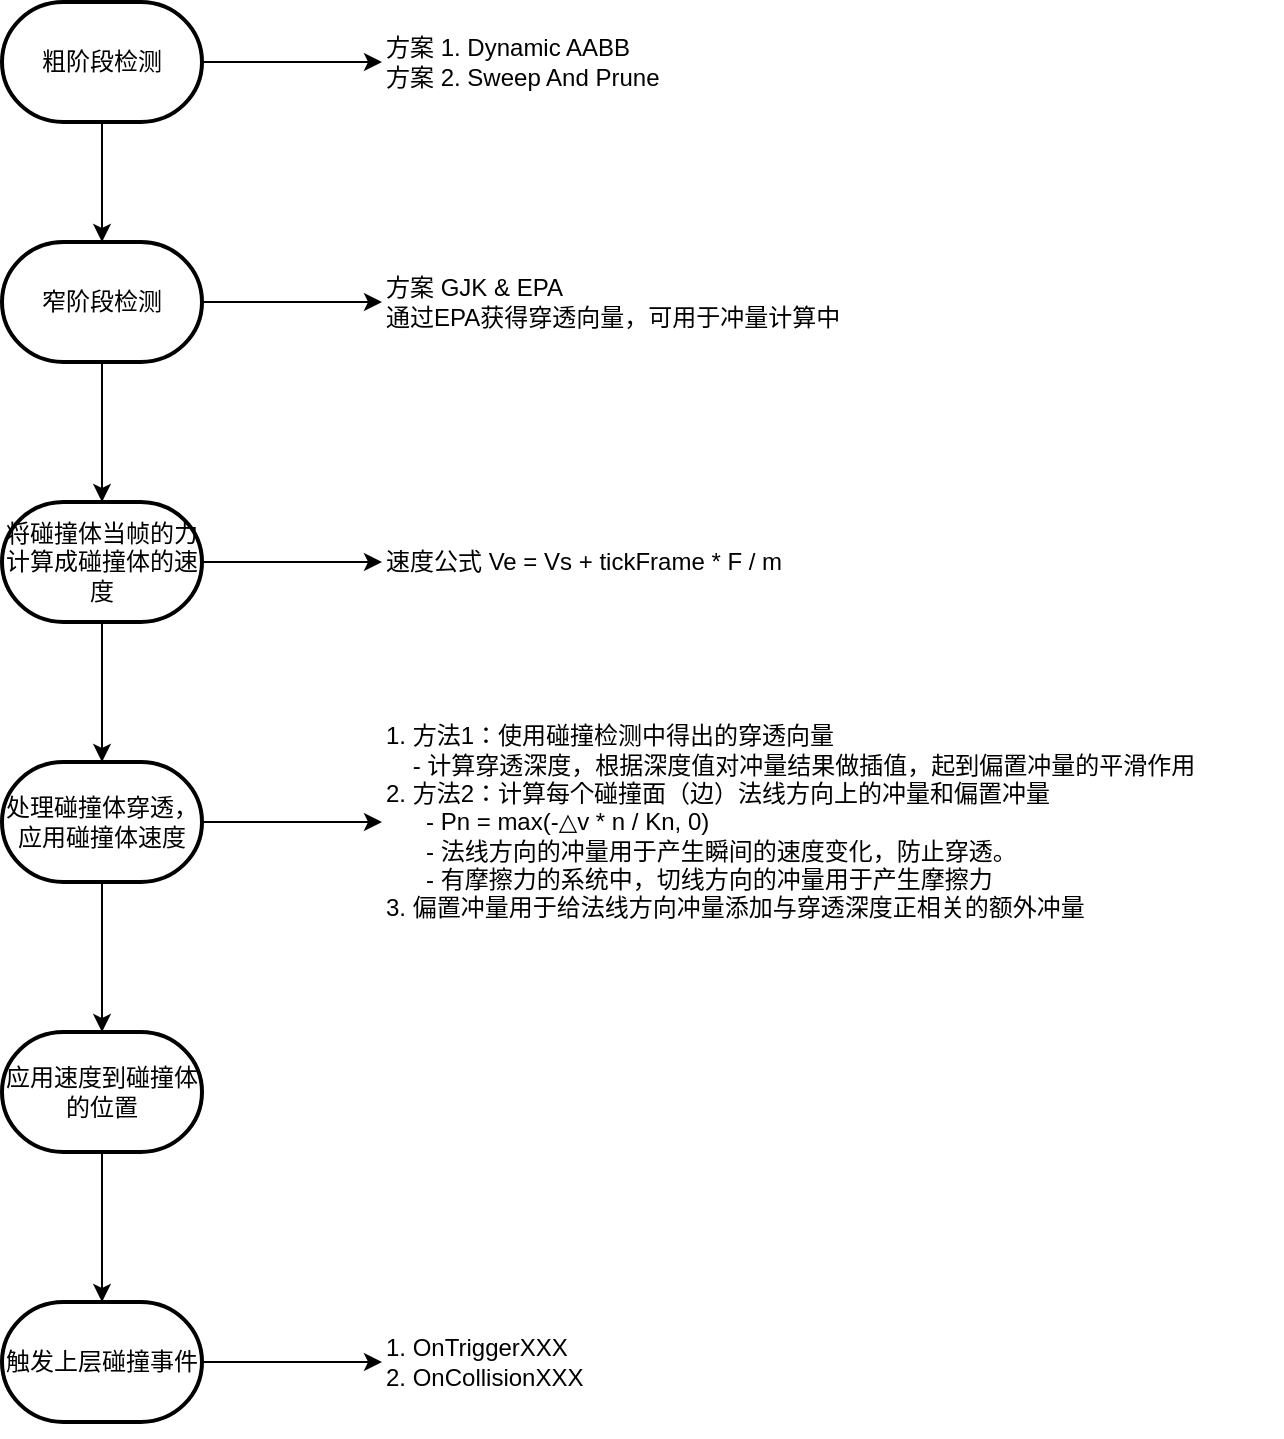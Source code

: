 <mxfile version="16.4.2" type="github">
  <diagram id="C5RBs43oDa-KdzZeNtuy" name="Page-1">
    <mxGraphModel dx="860" dy="569" grid="1" gridSize="10" guides="1" tooltips="1" connect="1" arrows="1" fold="1" page="1" pageScale="1" pageWidth="827" pageHeight="1169" math="0" shadow="0">
      <root>
        <mxCell id="WIyWlLk6GJQsqaUBKTNV-0" />
        <mxCell id="WIyWlLk6GJQsqaUBKTNV-1" parent="WIyWlLk6GJQsqaUBKTNV-0" />
        <mxCell id="nt3BhIiPRu7kgH60z5Zs-1" style="edgeStyle=orthogonalEdgeStyle;rounded=0;orthogonalLoop=1;jettySize=auto;html=1;exitX=1;exitY=0.5;exitDx=0;exitDy=0;exitPerimeter=0;" edge="1" parent="WIyWlLk6GJQsqaUBKTNV-1" source="nt3BhIiPRu7kgH60z5Zs-0" target="nt3BhIiPRu7kgH60z5Zs-2">
          <mxGeometry relative="1" as="geometry">
            <mxPoint x="280" y="100" as="targetPoint" />
          </mxGeometry>
        </mxCell>
        <mxCell id="nt3BhIiPRu7kgH60z5Zs-4" style="edgeStyle=orthogonalEdgeStyle;rounded=0;orthogonalLoop=1;jettySize=auto;html=1;exitX=0.5;exitY=1;exitDx=0;exitDy=0;exitPerimeter=0;entryX=0.5;entryY=0;entryDx=0;entryDy=0;entryPerimeter=0;" edge="1" parent="WIyWlLk6GJQsqaUBKTNV-1" source="nt3BhIiPRu7kgH60z5Zs-0" target="nt3BhIiPRu7kgH60z5Zs-3">
          <mxGeometry relative="1" as="geometry" />
        </mxCell>
        <mxCell id="nt3BhIiPRu7kgH60z5Zs-0" value="粗阶段检测" style="strokeWidth=2;html=1;shape=mxgraph.flowchart.terminator;whiteSpace=wrap;" vertex="1" parent="WIyWlLk6GJQsqaUBKTNV-1">
          <mxGeometry x="60" y="70" width="100" height="60" as="geometry" />
        </mxCell>
        <mxCell id="nt3BhIiPRu7kgH60z5Zs-2" value="方案 1. Dynamic AABB&lt;br&gt;&lt;div&gt;&lt;span&gt;方案 2. Sweep And Prune&lt;/span&gt;&lt;/div&gt;" style="text;html=1;strokeColor=none;fillColor=none;align=left;verticalAlign=middle;whiteSpace=wrap;rounded=0;" vertex="1" parent="WIyWlLk6GJQsqaUBKTNV-1">
          <mxGeometry x="250" y="85" width="150" height="30" as="geometry" />
        </mxCell>
        <mxCell id="nt3BhIiPRu7kgH60z5Zs-5" style="edgeStyle=orthogonalEdgeStyle;rounded=0;orthogonalLoop=1;jettySize=auto;html=1;exitX=1;exitY=0.5;exitDx=0;exitDy=0;exitPerimeter=0;" edge="1" parent="WIyWlLk6GJQsqaUBKTNV-1" source="nt3BhIiPRu7kgH60z5Zs-3" target="nt3BhIiPRu7kgH60z5Zs-6">
          <mxGeometry relative="1" as="geometry">
            <mxPoint x="250" y="220" as="targetPoint" />
          </mxGeometry>
        </mxCell>
        <mxCell id="nt3BhIiPRu7kgH60z5Zs-11" style="edgeStyle=orthogonalEdgeStyle;rounded=0;orthogonalLoop=1;jettySize=auto;html=1;exitX=0.5;exitY=1;exitDx=0;exitDy=0;exitPerimeter=0;entryX=0.5;entryY=0;entryDx=0;entryDy=0;entryPerimeter=0;" edge="1" parent="WIyWlLk6GJQsqaUBKTNV-1" source="nt3BhIiPRu7kgH60z5Zs-3" target="nt3BhIiPRu7kgH60z5Zs-7">
          <mxGeometry relative="1" as="geometry" />
        </mxCell>
        <mxCell id="nt3BhIiPRu7kgH60z5Zs-3" value="窄阶段检测" style="strokeWidth=2;html=1;shape=mxgraph.flowchart.terminator;whiteSpace=wrap;" vertex="1" parent="WIyWlLk6GJQsqaUBKTNV-1">
          <mxGeometry x="60" y="190" width="100" height="60" as="geometry" />
        </mxCell>
        <mxCell id="nt3BhIiPRu7kgH60z5Zs-6" value="方案 GJK &amp;amp; EPA&lt;br&gt;通过EPA获得穿透向量，可用于冲量计算中" style="text;html=1;strokeColor=none;fillColor=none;align=left;verticalAlign=middle;whiteSpace=wrap;rounded=0;" vertex="1" parent="WIyWlLk6GJQsqaUBKTNV-1">
          <mxGeometry x="250" y="205" width="270" height="30" as="geometry" />
        </mxCell>
        <mxCell id="nt3BhIiPRu7kgH60z5Zs-9" style="edgeStyle=orthogonalEdgeStyle;rounded=0;orthogonalLoop=1;jettySize=auto;html=1;exitX=1;exitY=0.5;exitDx=0;exitDy=0;exitPerimeter=0;" edge="1" parent="WIyWlLk6GJQsqaUBKTNV-1" source="nt3BhIiPRu7kgH60z5Zs-7" target="nt3BhIiPRu7kgH60z5Zs-10">
          <mxGeometry relative="1" as="geometry">
            <mxPoint x="250" y="350" as="targetPoint" />
          </mxGeometry>
        </mxCell>
        <mxCell id="nt3BhIiPRu7kgH60z5Zs-14" style="edgeStyle=orthogonalEdgeStyle;rounded=0;orthogonalLoop=1;jettySize=auto;html=1;exitX=0.5;exitY=1;exitDx=0;exitDy=0;exitPerimeter=0;entryX=0.5;entryY=0;entryDx=0;entryDy=0;entryPerimeter=0;" edge="1" parent="WIyWlLk6GJQsqaUBKTNV-1" source="nt3BhIiPRu7kgH60z5Zs-7" target="nt3BhIiPRu7kgH60z5Zs-8">
          <mxGeometry relative="1" as="geometry" />
        </mxCell>
        <mxCell id="nt3BhIiPRu7kgH60z5Zs-7" value="将碰撞体当帧的力计算成碰撞体的速度" style="strokeWidth=2;html=1;shape=mxgraph.flowchart.terminator;whiteSpace=wrap;" vertex="1" parent="WIyWlLk6GJQsqaUBKTNV-1">
          <mxGeometry x="60" y="320" width="100" height="60" as="geometry" />
        </mxCell>
        <mxCell id="nt3BhIiPRu7kgH60z5Zs-12" style="edgeStyle=orthogonalEdgeStyle;rounded=0;orthogonalLoop=1;jettySize=auto;html=1;exitX=1;exitY=0.5;exitDx=0;exitDy=0;exitPerimeter=0;" edge="1" parent="WIyWlLk6GJQsqaUBKTNV-1" source="nt3BhIiPRu7kgH60z5Zs-8" target="nt3BhIiPRu7kgH60z5Zs-13">
          <mxGeometry relative="1" as="geometry">
            <mxPoint x="250" y="480" as="targetPoint" />
          </mxGeometry>
        </mxCell>
        <mxCell id="nt3BhIiPRu7kgH60z5Zs-16" style="edgeStyle=orthogonalEdgeStyle;rounded=0;orthogonalLoop=1;jettySize=auto;html=1;exitX=0.5;exitY=1;exitDx=0;exitDy=0;exitPerimeter=0;entryX=0.5;entryY=0;entryDx=0;entryDy=0;entryPerimeter=0;" edge="1" parent="WIyWlLk6GJQsqaUBKTNV-1" source="nt3BhIiPRu7kgH60z5Zs-8" target="nt3BhIiPRu7kgH60z5Zs-15">
          <mxGeometry relative="1" as="geometry" />
        </mxCell>
        <mxCell id="nt3BhIiPRu7kgH60z5Zs-8" value="处理碰撞体穿透，应用碰撞体速度" style="strokeWidth=2;html=1;shape=mxgraph.flowchart.terminator;whiteSpace=wrap;" vertex="1" parent="WIyWlLk6GJQsqaUBKTNV-1">
          <mxGeometry x="60" y="450" width="100" height="60" as="geometry" />
        </mxCell>
        <mxCell id="nt3BhIiPRu7kgH60z5Zs-10" value="速度公式 Ve = Vs + tickFrame * F / m" style="text;html=1;strokeColor=none;fillColor=none;align=left;verticalAlign=middle;whiteSpace=wrap;rounded=0;" vertex="1" parent="WIyWlLk6GJQsqaUBKTNV-1">
          <mxGeometry x="250" y="335" width="230" height="30" as="geometry" />
        </mxCell>
        <mxCell id="nt3BhIiPRu7kgH60z5Zs-13" value="&lt;div&gt;1. 方法1：使用碰撞检测中得出的穿透向量&lt;/div&gt;&lt;div&gt;&amp;nbsp; &amp;nbsp; - 计算穿透深度，根据深度值对冲量结果做插值，起到偏置冲量的平滑作用&lt;/div&gt;&lt;div&gt;2. 方法2：计算每个碰撞面（边）法线方向上的冲量和偏置冲量&lt;/div&gt;&lt;div&gt;&amp;nbsp; &amp;nbsp; &amp;nbsp; - Pn = max(-△v * n / Kn, 0)&lt;/div&gt;&lt;div&gt;&amp;nbsp; &amp;nbsp; &amp;nbsp; - 法线方向的冲量用于产生瞬间的速度变化，防止穿透。&lt;/div&gt;&lt;div&gt;&amp;nbsp; &amp;nbsp; &amp;nbsp; - 有摩擦力的系统中，切线方向的冲量用于产生摩擦力&lt;/div&gt;&lt;div&gt;3. 偏置冲量用于给法线方向冲量添加与穿透深度正相关的额外冲量&lt;br&gt;&lt;/div&gt;" style="text;html=1;strokeColor=none;fillColor=none;align=left;verticalAlign=middle;whiteSpace=wrap;rounded=0;" vertex="1" parent="WIyWlLk6GJQsqaUBKTNV-1">
          <mxGeometry x="250" y="407.5" width="450" height="145" as="geometry" />
        </mxCell>
        <mxCell id="nt3BhIiPRu7kgH60z5Zs-18" style="edgeStyle=orthogonalEdgeStyle;rounded=0;orthogonalLoop=1;jettySize=auto;html=1;exitX=0.5;exitY=1;exitDx=0;exitDy=0;exitPerimeter=0;entryX=0.5;entryY=0;entryDx=0;entryDy=0;entryPerimeter=0;" edge="1" parent="WIyWlLk6GJQsqaUBKTNV-1" source="nt3BhIiPRu7kgH60z5Zs-15" target="nt3BhIiPRu7kgH60z5Zs-17">
          <mxGeometry relative="1" as="geometry" />
        </mxCell>
        <mxCell id="nt3BhIiPRu7kgH60z5Zs-15" value="应用速度到碰撞体的位置" style="strokeWidth=2;html=1;shape=mxgraph.flowchart.terminator;whiteSpace=wrap;" vertex="1" parent="WIyWlLk6GJQsqaUBKTNV-1">
          <mxGeometry x="60" y="585" width="100" height="60" as="geometry" />
        </mxCell>
        <mxCell id="nt3BhIiPRu7kgH60z5Zs-20" style="edgeStyle=orthogonalEdgeStyle;rounded=0;orthogonalLoop=1;jettySize=auto;html=1;exitX=1;exitY=0.5;exitDx=0;exitDy=0;exitPerimeter=0;" edge="1" parent="WIyWlLk6GJQsqaUBKTNV-1" source="nt3BhIiPRu7kgH60z5Zs-17" target="nt3BhIiPRu7kgH60z5Zs-21">
          <mxGeometry relative="1" as="geometry">
            <mxPoint x="260" y="750" as="targetPoint" />
          </mxGeometry>
        </mxCell>
        <mxCell id="nt3BhIiPRu7kgH60z5Zs-17" value="触发上层碰撞事件" style="strokeWidth=2;html=1;shape=mxgraph.flowchart.terminator;whiteSpace=wrap;" vertex="1" parent="WIyWlLk6GJQsqaUBKTNV-1">
          <mxGeometry x="60" y="720" width="100" height="60" as="geometry" />
        </mxCell>
        <mxCell id="nt3BhIiPRu7kgH60z5Zs-21" value="1. OnTriggerXXX&lt;br&gt;&lt;div style=&quot;&quot;&gt;&lt;span&gt;2. OnCollisionXXX&lt;/span&gt;&lt;/div&gt;" style="text;html=1;strokeColor=none;fillColor=none;align=left;verticalAlign=middle;whiteSpace=wrap;rounded=0;" vertex="1" parent="WIyWlLk6GJQsqaUBKTNV-1">
          <mxGeometry x="250" y="712.5" width="210" height="75" as="geometry" />
        </mxCell>
      </root>
    </mxGraphModel>
  </diagram>
</mxfile>
